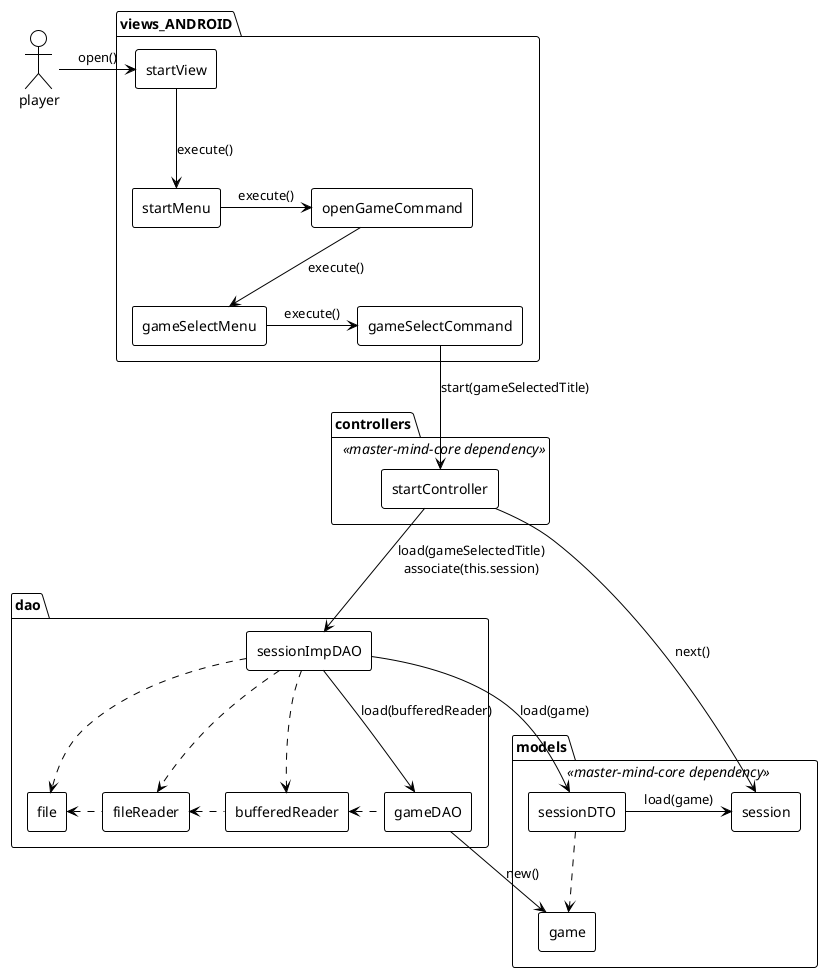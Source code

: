 @startuml colaboration-open
!theme plain

actor player

package views_ANDROID {
    agent startView
    agent startMenu
    agent openGameCommand
    agent gameSelectMenu
    agent gameSelectCommand
}

player -right-> startView :open()
startView --> startMenu :execute()
startMenu -right-> openGameCommand :execute()
openGameCommand --> gameSelectMenu :execute()
gameSelectMenu -right-> gameSelectCommand :execute()

package controllers <<master-mind-core dependency>> {
    agent startController
}
gameSelectCommand --> startController :start(gameSelectedTitle)

package dao {
    agent sessionImpDAO
    agent gameDAO
    agent file 
    agent fileReader
    agent bufferedReader
}

package models <<master-mind-core dependency>>{
    agent session
    agent sessionDTO
    agent game
}

startController --> session :next()
startController --> sessionImpDAO :load(gameSelectedTitle)\nassociate(this.session)
sessionImpDAO --> gameDAO :load(bufferedReader)
sessionImpDAO --> sessionDTO :load(game)
sessionImpDAO ..> file
sessionImpDAO ..> fileReader
sessionImpDAO ..> bufferedReader
fileReader .left.> file
bufferedReader .left.> fileReader
gameDAO .left.> bufferedReader
sessionDTO -right-> session :load(game) 
sessionDTO ..> game 
gameDAO -right-> game :new()

@enduml